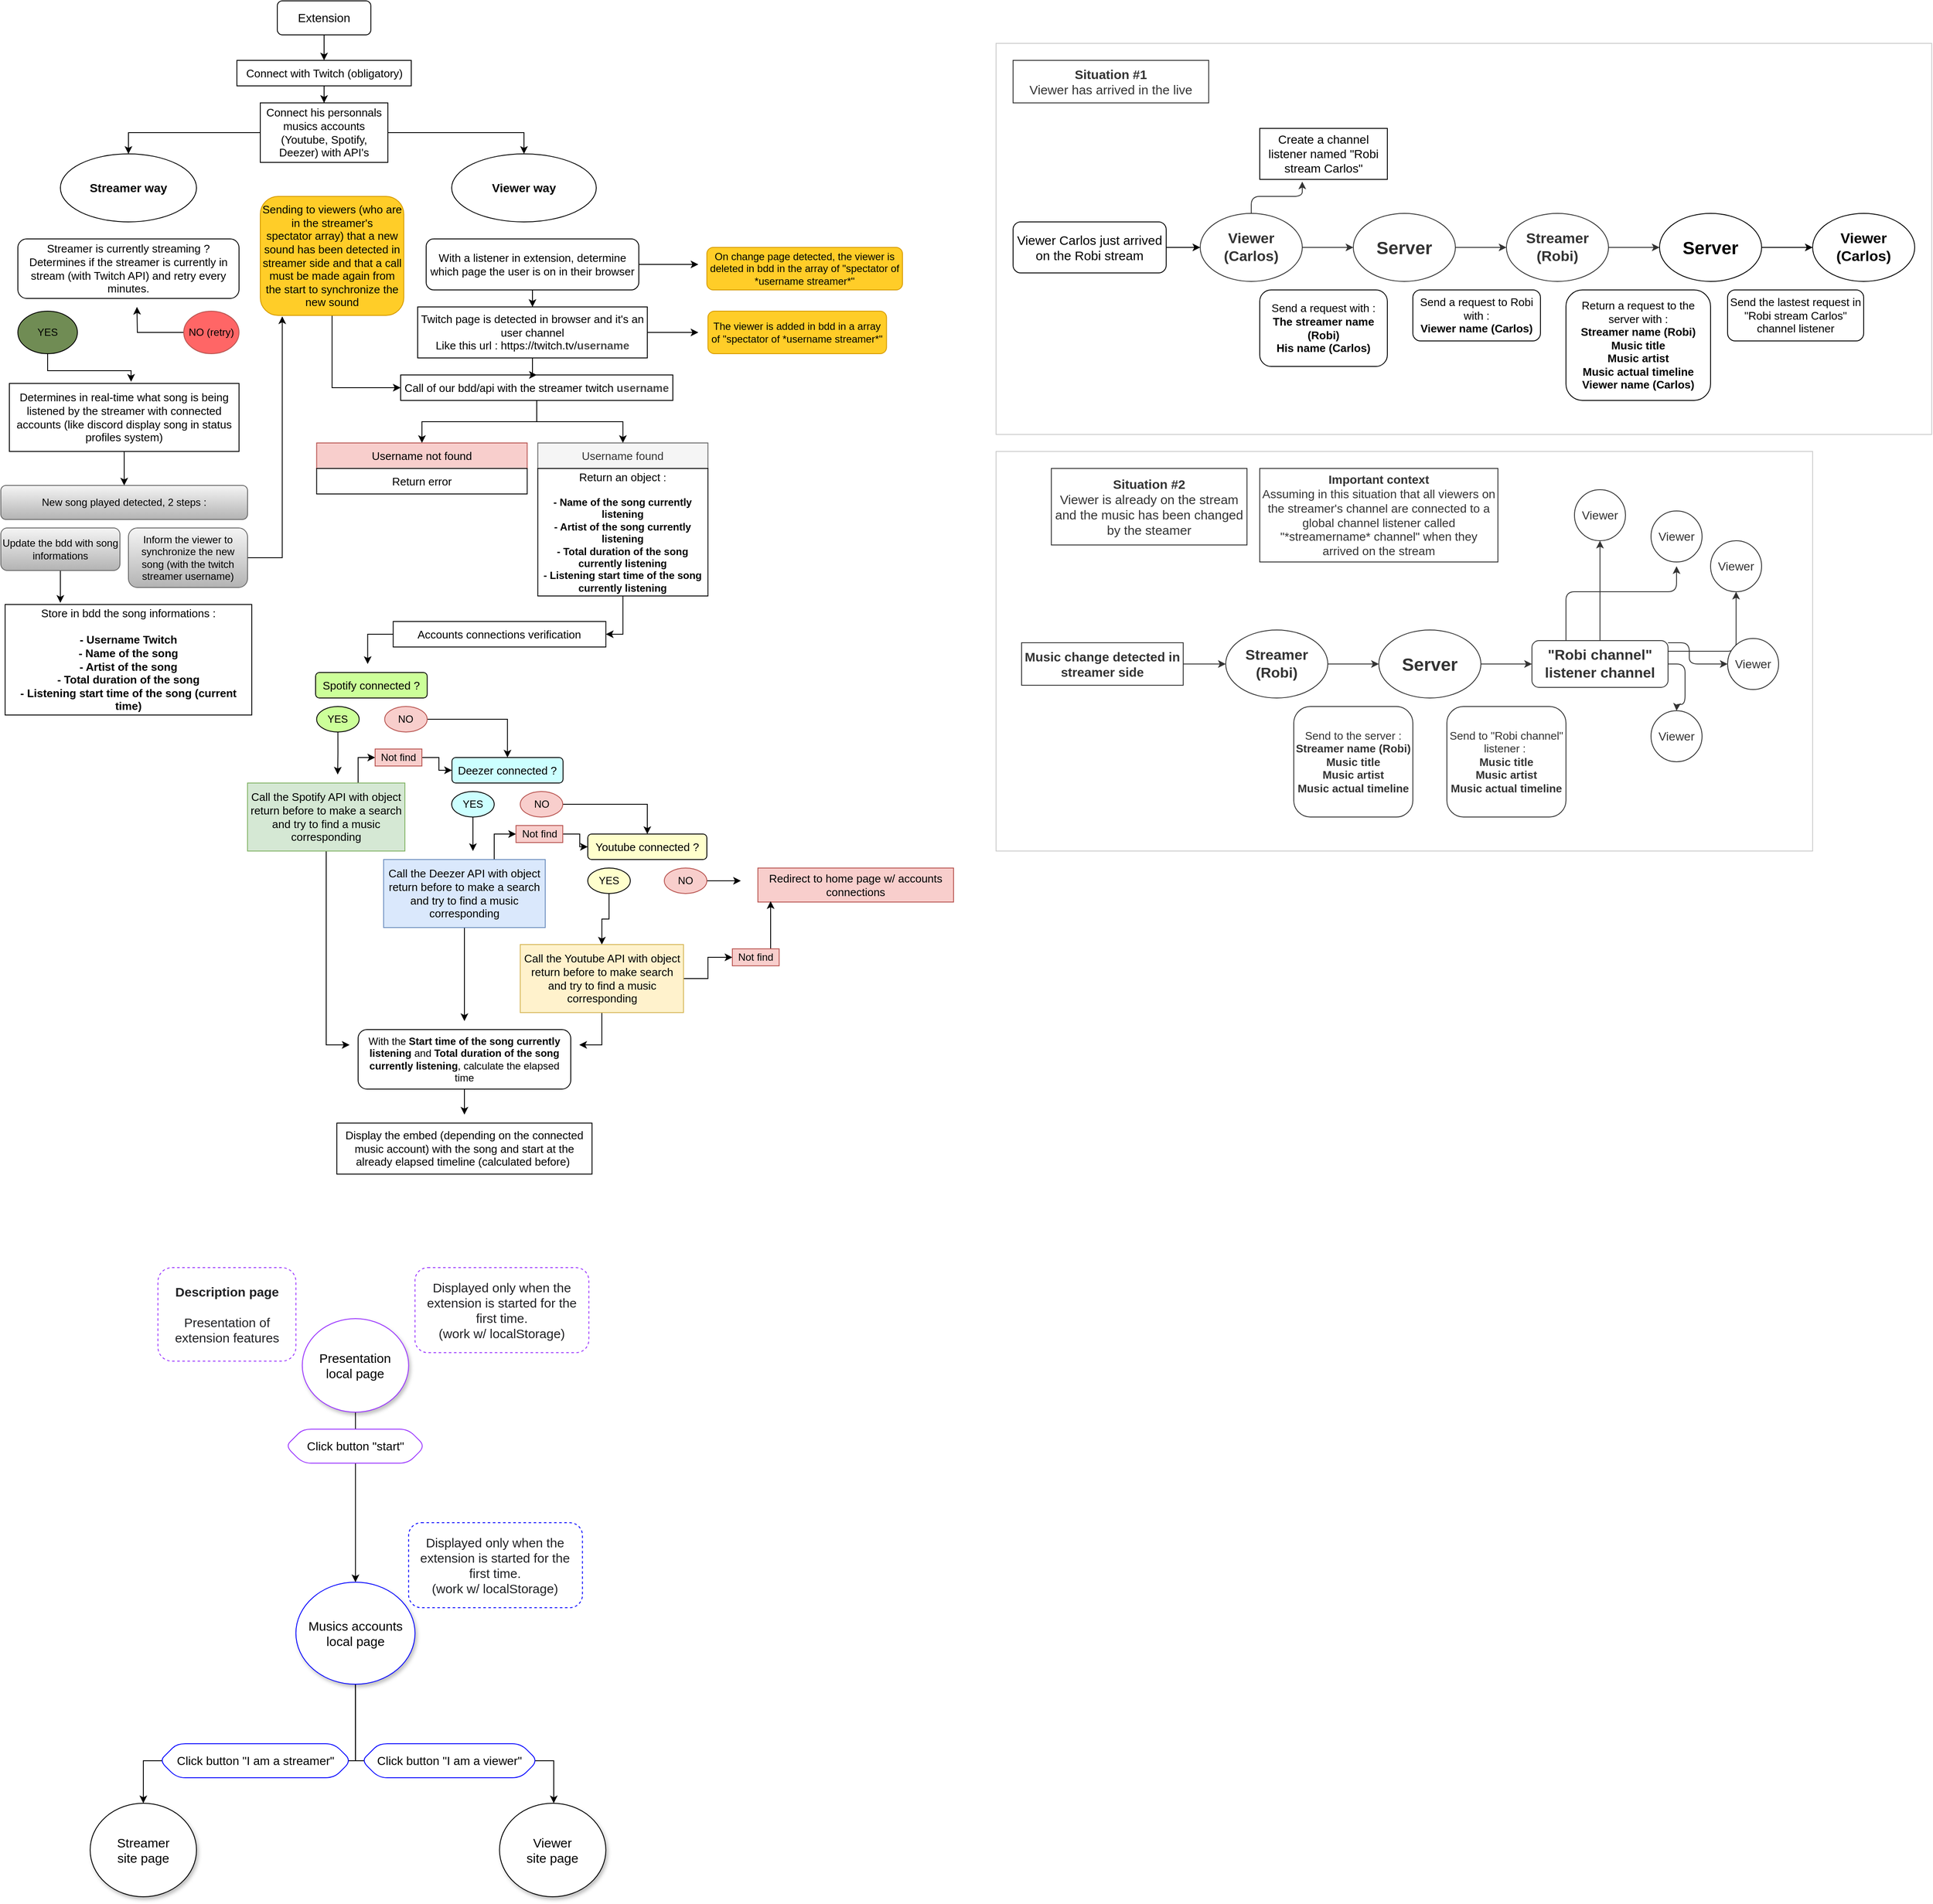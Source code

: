<mxfile version="13.9.8" type="github">
  <diagram id="fHP_XiruUntlgkXvQMdY" name="Page-1">
    <mxGraphModel dx="849" dy="859" grid="1" gridSize="10" guides="1" tooltips="1" connect="1" arrows="1" fold="1" page="1" pageScale="1" pageWidth="850" pageHeight="1100" math="0" shadow="0">
      <root>
        <mxCell id="0" />
        <mxCell id="1" parent="0" />
        <mxCell id="RUPlTRRaIyMCWwIFxWT2-111" style="edgeStyle=orthogonalEdgeStyle;rounded=0;orthogonalLoop=1;jettySize=auto;html=1;entryX=0.5;entryY=0;entryDx=0;entryDy=0;" parent="1" source="fElzgFdy_8NfuNJUxRSz-3" target="RUPlTRRaIyMCWwIFxWT2-96" edge="1">
          <mxGeometry relative="1" as="geometry">
            <mxPoint x="546.25" y="90" as="targetPoint" />
            <Array as="points" />
          </mxGeometry>
        </mxCell>
        <mxCell id="fElzgFdy_8NfuNJUxRSz-3" value="&lt;font style=&quot;font-size: 14px&quot;&gt;Extension&lt;/font&gt;" style="rounded=1;whiteSpace=wrap;html=1;fillColor=#FFFFFF;" parent="1" vertex="1">
          <mxGeometry x="355" y="10" width="110" height="40" as="geometry" />
        </mxCell>
        <mxCell id="fElzgFdy_8NfuNJUxRSz-8" value="&lt;font style=&quot;font-size: 14px&quot;&gt;&lt;b&gt;Streamer way&lt;/b&gt;&lt;/font&gt;" style="ellipse;whiteSpace=wrap;html=1;fillColor=#FFFFFF;" parent="1" vertex="1">
          <mxGeometry x="100" y="190" width="160" height="80" as="geometry" />
        </mxCell>
        <mxCell id="fElzgFdy_8NfuNJUxRSz-9" value="&lt;font style=&quot;font-size: 14px&quot;&gt;&lt;b&gt;Viewer way&lt;/b&gt;&lt;/font&gt;" style="ellipse;whiteSpace=wrap;html=1;fillColor=#FFFFFF;" parent="1" vertex="1">
          <mxGeometry x="560" y="190" width="170" height="80" as="geometry" />
        </mxCell>
        <mxCell id="fElzgFdy_8NfuNJUxRSz-22" style="edgeStyle=orthogonalEdgeStyle;rounded=0;orthogonalLoop=1;jettySize=auto;html=1;entryX=0.5;entryY=0;entryDx=0;entryDy=0;" parent="1" source="fElzgFdy_8NfuNJUxRSz-13" target="fElzgFdy_8NfuNJUxRSz-9" edge="1">
          <mxGeometry relative="1" as="geometry" />
        </mxCell>
        <mxCell id="fElzgFdy_8NfuNJUxRSz-25" style="edgeStyle=orthogonalEdgeStyle;rounded=0;orthogonalLoop=1;jettySize=auto;html=1;entryX=0.5;entryY=0;entryDx=0;entryDy=0;" parent="1" source="fElzgFdy_8NfuNJUxRSz-13" target="fElzgFdy_8NfuNJUxRSz-8" edge="1">
          <mxGeometry relative="1" as="geometry" />
        </mxCell>
        <mxCell id="fElzgFdy_8NfuNJUxRSz-13" value="&lt;font style=&quot;font-size: 13px&quot;&gt;Connect his personnals musics accounts (Youtube, Spotify, Deezer) with API&#39;s&lt;br&gt;&lt;/font&gt;" style="rounded=0;whiteSpace=wrap;html=1;fillColor=#FFFFFF;" parent="1" vertex="1">
          <mxGeometry x="335" y="130" width="150" height="70" as="geometry" />
        </mxCell>
        <mxCell id="RUPlTRRaIyMCWwIFxWT2-18" style="edgeStyle=orthogonalEdgeStyle;rounded=0;orthogonalLoop=1;jettySize=auto;html=1;" parent="1" source="fElzgFdy_8NfuNJUxRSz-27" target="RUPlTRRaIyMCWwIFxWT2-11" edge="1">
          <mxGeometry relative="1" as="geometry" />
        </mxCell>
        <mxCell id="RUPlTRRaIyMCWwIFxWT2-137" style="edgeStyle=orthogonalEdgeStyle;rounded=0;orthogonalLoop=1;jettySize=auto;html=1;" parent="1" source="fElzgFdy_8NfuNJUxRSz-27" edge="1">
          <mxGeometry relative="1" as="geometry">
            <mxPoint x="850" y="320" as="targetPoint" />
          </mxGeometry>
        </mxCell>
        <mxCell id="fElzgFdy_8NfuNJUxRSz-27" value="&lt;font style=&quot;font-size: 13px&quot;&gt;With a listener in extension, determine which page the user is on in their browser&lt;/font&gt;" style="rounded=1;whiteSpace=wrap;html=1;fillColor=#FFFFFF;" parent="1" vertex="1">
          <mxGeometry x="530" y="290" width="250" height="60" as="geometry" />
        </mxCell>
        <mxCell id="RUPlTRRaIyMCWwIFxWT2-15" style="edgeStyle=orthogonalEdgeStyle;rounded=0;orthogonalLoop=1;jettySize=auto;html=1;" parent="1" source="fElzgFdy_8NfuNJUxRSz-30" target="fElzgFdy_8NfuNJUxRSz-34" edge="1">
          <mxGeometry relative="1" as="geometry" />
        </mxCell>
        <mxCell id="RUPlTRRaIyMCWwIFxWT2-16" style="edgeStyle=orthogonalEdgeStyle;rounded=0;orthogonalLoop=1;jettySize=auto;html=1;" parent="1" source="fElzgFdy_8NfuNJUxRSz-30" target="fElzgFdy_8NfuNJUxRSz-35" edge="1">
          <mxGeometry relative="1" as="geometry" />
        </mxCell>
        <mxCell id="fElzgFdy_8NfuNJUxRSz-30" value="&lt;font style=&quot;font-size: 13px&quot;&gt;Call of our bdd/api with the streamer twitch&amp;nbsp;&lt;b&gt;&lt;font color=&quot;#4a4a4a&quot;&gt;username&lt;/font&gt;&lt;/b&gt;&lt;/font&gt;" style="rounded=0;whiteSpace=wrap;html=1;" parent="1" vertex="1">
          <mxGeometry x="500" y="450" width="320" height="30" as="geometry" />
        </mxCell>
        <mxCell id="fElzgFdy_8NfuNJUxRSz-34" value="&lt;font style=&quot;font-size: 13px&quot;&gt;Username not found&lt;/font&gt;" style="rounded=0;whiteSpace=wrap;html=1;fillColor=#f8cecc;strokeColor=#b85450;" parent="1" vertex="1">
          <mxGeometry x="401.25" y="530" width="247.5" height="30" as="geometry" />
        </mxCell>
        <mxCell id="fElzgFdy_8NfuNJUxRSz-35" value="&lt;font style=&quot;font-size: 13px&quot;&gt;Username found&lt;/font&gt;" style="rounded=0;whiteSpace=wrap;html=1;fillColor=#f5f5f5;strokeColor=#666666;fontColor=#333333;" parent="1" vertex="1">
          <mxGeometry x="661.25" y="530" width="200" height="30" as="geometry" />
        </mxCell>
        <mxCell id="RUPlTRRaIyMCWwIFxWT2-94" style="edgeStyle=orthogonalEdgeStyle;rounded=0;orthogonalLoop=1;jettySize=auto;html=1;entryX=1;entryY=0.5;entryDx=0;entryDy=0;" parent="1" source="fElzgFdy_8NfuNJUxRSz-37" target="fElzgFdy_8NfuNJUxRSz-39" edge="1">
          <mxGeometry relative="1" as="geometry" />
        </mxCell>
        <mxCell id="fElzgFdy_8NfuNJUxRSz-37" value="&lt;font style=&quot;font-size: 13px&quot;&gt;Return an object &lt;/font&gt;&lt;font style=&quot;font-size: 12px&quot;&gt;:&lt;br&gt;&lt;br&gt;&lt;b&gt;- Name of the song currently listening&lt;br&gt;- Artist of the song currently listening&lt;br&gt;- Total duration of the song currently listening&lt;br&gt;- Listening start time of the song currently listening&lt;/b&gt;&lt;/font&gt;" style="rounded=0;whiteSpace=wrap;html=1;" parent="1" vertex="1">
          <mxGeometry x="661.25" y="560" width="200" height="150" as="geometry" />
        </mxCell>
        <mxCell id="fElzgFdy_8NfuNJUxRSz-52" style="edgeStyle=orthogonalEdgeStyle;rounded=0;orthogonalLoop=1;jettySize=auto;html=1;" parent="1" source="fElzgFdy_8NfuNJUxRSz-39" edge="1">
          <mxGeometry relative="1" as="geometry">
            <mxPoint x="461.25" y="790" as="targetPoint" />
            <Array as="points">
              <mxPoint x="461.25" y="755" />
              <mxPoint x="461.25" y="790" />
            </Array>
          </mxGeometry>
        </mxCell>
        <mxCell id="fElzgFdy_8NfuNJUxRSz-39" value="&lt;font style=&quot;font-size: 13px&quot;&gt;Accounts connections verification&lt;/font&gt;" style="rounded=0;whiteSpace=wrap;html=1;fillColor=#FFFFFF;" parent="1" vertex="1">
          <mxGeometry x="491.25" y="740" width="250" height="30" as="geometry" />
        </mxCell>
        <mxCell id="fElzgFdy_8NfuNJUxRSz-43" value="&lt;font style=&quot;font-size: 13px&quot;&gt;Spotify connected ?&lt;br&gt;&lt;/font&gt;" style="rounded=1;whiteSpace=wrap;html=1;fillColor=#CCFF99;" parent="1" vertex="1">
          <mxGeometry x="400" y="800" width="131.25" height="30" as="geometry" />
        </mxCell>
        <mxCell id="fElzgFdy_8NfuNJUxRSz-44" value="&lt;font style=&quot;font-size: 13px&quot;&gt;Youtube connected ?&lt;/font&gt;" style="rounded=1;whiteSpace=wrap;html=1;fillColor=#FFFFCC;" parent="1" vertex="1">
          <mxGeometry x="720" y="990" width="140" height="30" as="geometry" />
        </mxCell>
        <mxCell id="fElzgFdy_8NfuNJUxRSz-46" value="&lt;font style=&quot;font-size: 13px&quot;&gt;Deezer connected ?&lt;/font&gt;" style="rounded=1;whiteSpace=wrap;html=1;fillColor=#CCFFFF;" parent="1" vertex="1">
          <mxGeometry x="560.31" y="900" width="130.62" height="30" as="geometry" />
        </mxCell>
        <mxCell id="fElzgFdy_8NfuNJUxRSz-97" style="edgeStyle=orthogonalEdgeStyle;rounded=0;orthogonalLoop=1;jettySize=auto;html=1;" parent="1" source="fElzgFdy_8NfuNJUxRSz-70" edge="1">
          <mxGeometry relative="1" as="geometry">
            <mxPoint x="426" y="920" as="targetPoint" />
          </mxGeometry>
        </mxCell>
        <mxCell id="fElzgFdy_8NfuNJUxRSz-70" value="YES" style="ellipse;whiteSpace=wrap;html=1;fillColor=#CCFF99;" parent="1" vertex="1">
          <mxGeometry x="401.25" y="840" width="50" height="30" as="geometry" />
        </mxCell>
        <mxCell id="RUPlTRRaIyMCWwIFxWT2-45" style="edgeStyle=orthogonalEdgeStyle;rounded=0;orthogonalLoop=1;jettySize=auto;html=1;entryX=0.5;entryY=0;entryDx=0;entryDy=0;" parent="1" source="fElzgFdy_8NfuNJUxRSz-72" target="RUPlTRRaIyMCWwIFxWT2-23" edge="1">
          <mxGeometry relative="1" as="geometry">
            <mxPoint x="745" y="1090" as="targetPoint" />
          </mxGeometry>
        </mxCell>
        <mxCell id="fElzgFdy_8NfuNJUxRSz-72" value="YES" style="ellipse;whiteSpace=wrap;html=1;fillColor=#FFFFCC;" parent="1" vertex="1">
          <mxGeometry x="720" y="1030" width="50" height="30" as="geometry" />
        </mxCell>
        <mxCell id="RUPlTRRaIyMCWwIFxWT2-40" style="edgeStyle=orthogonalEdgeStyle;rounded=0;orthogonalLoop=1;jettySize=auto;html=1;" parent="1" source="fElzgFdy_8NfuNJUxRSz-73" target="fElzgFdy_8NfuNJUxRSz-46" edge="1">
          <mxGeometry relative="1" as="geometry" />
        </mxCell>
        <mxCell id="fElzgFdy_8NfuNJUxRSz-73" value="NO" style="ellipse;whiteSpace=wrap;html=1;fillColor=#f8cecc;strokeColor=#b85450;" parent="1" vertex="1">
          <mxGeometry x="481.25" y="840" width="50" height="30" as="geometry" />
        </mxCell>
        <mxCell id="RUPlTRRaIyMCWwIFxWT2-46" style="edgeStyle=orthogonalEdgeStyle;rounded=0;orthogonalLoop=1;jettySize=auto;html=1;" parent="1" source="fElzgFdy_8NfuNJUxRSz-75" edge="1">
          <mxGeometry relative="1" as="geometry">
            <mxPoint x="900" y="1045" as="targetPoint" />
          </mxGeometry>
        </mxCell>
        <mxCell id="fElzgFdy_8NfuNJUxRSz-75" value="NO" style="ellipse;whiteSpace=wrap;html=1;fillColor=#f8cecc;strokeColor=#b85450;" parent="1" vertex="1">
          <mxGeometry x="810" y="1030" width="50" height="30" as="geometry" />
        </mxCell>
        <mxCell id="RUPlTRRaIyMCWwIFxWT2-3" value="&lt;font style=&quot;font-size: 13px&quot;&gt;Return error&lt;/font&gt;" style="rounded=0;whiteSpace=wrap;html=1;" parent="1" vertex="1">
          <mxGeometry x="401.25" y="560" width="247.5" height="30" as="geometry" />
        </mxCell>
        <mxCell id="RUPlTRRaIyMCWwIFxWT2-17" style="edgeStyle=orthogonalEdgeStyle;rounded=0;orthogonalLoop=1;jettySize=auto;html=1;entryX=0.5;entryY=0;entryDx=0;entryDy=0;" parent="1" source="RUPlTRRaIyMCWwIFxWT2-11" target="fElzgFdy_8NfuNJUxRSz-30" edge="1">
          <mxGeometry relative="1" as="geometry" />
        </mxCell>
        <mxCell id="RUPlTRRaIyMCWwIFxWT2-135" style="edgeStyle=orthogonalEdgeStyle;rounded=0;orthogonalLoop=1;jettySize=auto;html=1;" parent="1" source="RUPlTRRaIyMCWwIFxWT2-11" edge="1">
          <mxGeometry relative="1" as="geometry">
            <mxPoint x="850" y="400" as="targetPoint" />
          </mxGeometry>
        </mxCell>
        <mxCell id="RUPlTRRaIyMCWwIFxWT2-11" value="&lt;font style=&quot;font-size: 13px&quot;&gt;Twitch page is detected in browser and it&#39;s an user channel&lt;br&gt;Like this url : https://twitch.tv/&lt;b&gt;&lt;font color=&quot;#4a4a4a&quot;&gt;username&lt;/font&gt;&lt;/b&gt;&lt;br&gt;&lt;/font&gt;" style="rounded=0;whiteSpace=wrap;html=1;" parent="1" vertex="1">
          <mxGeometry x="520" y="370" width="270" height="60" as="geometry" />
        </mxCell>
        <mxCell id="RUPlTRRaIyMCWwIFxWT2-64" style="edgeStyle=orthogonalEdgeStyle;rounded=0;orthogonalLoop=1;jettySize=auto;html=1;entryX=0;entryY=0.5;entryDx=0;entryDy=0;" parent="1" source="RUPlTRRaIyMCWwIFxWT2-19" target="RUPlTRRaIyMCWwIFxWT2-57" edge="1">
          <mxGeometry relative="1" as="geometry">
            <Array as="points">
              <mxPoint x="450" y="900" />
            </Array>
          </mxGeometry>
        </mxCell>
        <mxCell id="RUPlTRRaIyMCWwIFxWT2-103" style="edgeStyle=orthogonalEdgeStyle;rounded=0;orthogonalLoop=1;jettySize=auto;html=1;" parent="1" source="RUPlTRRaIyMCWwIFxWT2-19" edge="1">
          <mxGeometry relative="1" as="geometry">
            <mxPoint x="440" y="1238" as="targetPoint" />
            <Array as="points">
              <mxPoint x="413" y="1238" />
            </Array>
          </mxGeometry>
        </mxCell>
        <mxCell id="RUPlTRRaIyMCWwIFxWT2-19" value="&lt;font style=&quot;font-size: 13px&quot;&gt;Call the Spotify API with object return before to make a search and try to find a music corresponding&lt;/font&gt;" style="rounded=0;whiteSpace=wrap;html=1;strokeColor=#82b366;fillColor=#d5e8d4;" parent="1" vertex="1">
          <mxGeometry x="320" y="930" width="185" height="80" as="geometry" />
        </mxCell>
        <mxCell id="RUPlTRRaIyMCWwIFxWT2-68" style="edgeStyle=orthogonalEdgeStyle;rounded=0;orthogonalLoop=1;jettySize=auto;html=1;entryX=0;entryY=0.5;entryDx=0;entryDy=0;" parent="1" source="RUPlTRRaIyMCWwIFxWT2-22" target="RUPlTRRaIyMCWwIFxWT2-65" edge="1">
          <mxGeometry relative="1" as="geometry">
            <Array as="points">
              <mxPoint x="610" y="990" />
            </Array>
          </mxGeometry>
        </mxCell>
        <mxCell id="RUPlTRRaIyMCWwIFxWT2-104" style="edgeStyle=orthogonalEdgeStyle;rounded=0;orthogonalLoop=1;jettySize=auto;html=1;" parent="1" source="RUPlTRRaIyMCWwIFxWT2-22" edge="1">
          <mxGeometry relative="1" as="geometry">
            <mxPoint x="575" y="1210" as="targetPoint" />
          </mxGeometry>
        </mxCell>
        <mxCell id="RUPlTRRaIyMCWwIFxWT2-22" value="&lt;font style=&quot;font-size: 13px&quot;&gt;Call the Deezer API with object return before&amp;nbsp;to make a search and try to find a music corresponding&lt;/font&gt;" style="rounded=0;whiteSpace=wrap;html=1;strokeColor=#6c8ebf;fillColor=#dae8fc;" parent="1" vertex="1">
          <mxGeometry x="480" y="1020" width="190" height="80" as="geometry" />
        </mxCell>
        <mxCell id="RUPlTRRaIyMCWwIFxWT2-71" style="edgeStyle=orthogonalEdgeStyle;rounded=0;orthogonalLoop=1;jettySize=auto;html=1;entryX=0;entryY=0.5;entryDx=0;entryDy=0;" parent="1" source="RUPlTRRaIyMCWwIFxWT2-23" target="RUPlTRRaIyMCWwIFxWT2-70" edge="1">
          <mxGeometry relative="1" as="geometry" />
        </mxCell>
        <mxCell id="RUPlTRRaIyMCWwIFxWT2-102" style="edgeStyle=orthogonalEdgeStyle;rounded=0;orthogonalLoop=1;jettySize=auto;html=1;" parent="1" source="RUPlTRRaIyMCWwIFxWT2-23" edge="1">
          <mxGeometry relative="1" as="geometry">
            <mxPoint x="710" y="1238" as="targetPoint" />
            <Array as="points">
              <mxPoint x="737" y="1238" />
            </Array>
          </mxGeometry>
        </mxCell>
        <mxCell id="RUPlTRRaIyMCWwIFxWT2-23" value="&lt;font style=&quot;font-size: 13px&quot;&gt;Call the Youtube API with object return before&amp;nbsp;to make search and try to find a music corresponding&lt;/font&gt;" style="rounded=0;whiteSpace=wrap;html=1;strokeColor=#d6b656;fillColor=#fff2cc;" parent="1" vertex="1">
          <mxGeometry x="640.62" y="1120" width="191.88" height="80" as="geometry" />
        </mxCell>
        <mxCell id="RUPlTRRaIyMCWwIFxWT2-42" style="edgeStyle=orthogonalEdgeStyle;rounded=0;orthogonalLoop=1;jettySize=auto;html=1;" parent="1" source="RUPlTRRaIyMCWwIFxWT2-34" target="fElzgFdy_8NfuNJUxRSz-44" edge="1">
          <mxGeometry relative="1" as="geometry" />
        </mxCell>
        <mxCell id="RUPlTRRaIyMCWwIFxWT2-34" value="NO" style="ellipse;whiteSpace=wrap;html=1;fillColor=#f8cecc;strokeColor=#b85450;" parent="1" vertex="1">
          <mxGeometry x="640.62" y="940" width="50" height="30" as="geometry" />
        </mxCell>
        <mxCell id="RUPlTRRaIyMCWwIFxWT2-44" style="edgeStyle=orthogonalEdgeStyle;rounded=0;orthogonalLoop=1;jettySize=auto;html=1;" parent="1" source="RUPlTRRaIyMCWwIFxWT2-35" edge="1">
          <mxGeometry relative="1" as="geometry">
            <mxPoint x="585" y="1010" as="targetPoint" />
          </mxGeometry>
        </mxCell>
        <mxCell id="RUPlTRRaIyMCWwIFxWT2-35" value="YES" style="ellipse;whiteSpace=wrap;html=1;fillColor=#CCFFFF;" parent="1" vertex="1">
          <mxGeometry x="560" y="940" width="50" height="30" as="geometry" />
        </mxCell>
        <mxCell id="RUPlTRRaIyMCWwIFxWT2-47" value="&lt;span style=&quot;text-align: left&quot;&gt;&lt;font style=&quot;font-size: 13px&quot;&gt;Redirect to home page w/ accounts connections&lt;/font&gt;&lt;/span&gt;" style="rounded=0;whiteSpace=wrap;html=1;strokeColor=#b85450;fillColor=#f8cecc;" parent="1" vertex="1">
          <mxGeometry x="920" y="1030" width="230" height="40" as="geometry" />
        </mxCell>
        <mxCell id="RUPlTRRaIyMCWwIFxWT2-108" style="edgeStyle=orthogonalEdgeStyle;rounded=0;orthogonalLoop=1;jettySize=auto;html=1;" parent="1" source="RUPlTRRaIyMCWwIFxWT2-53" edge="1">
          <mxGeometry relative="1" as="geometry">
            <mxPoint x="575" y="1320" as="targetPoint" />
          </mxGeometry>
        </mxCell>
        <mxCell id="RUPlTRRaIyMCWwIFxWT2-53" value="With the &lt;b&gt;Start time of the song currently listening&lt;/b&gt; and&amp;nbsp;&lt;b&gt;Total duration of the song currently listening&lt;/b&gt;, calculate the elapsed time" style="rounded=1;whiteSpace=wrap;html=1;strokeColor=#000000;fillColor=none;gradientColor=#ffffff;" parent="1" vertex="1">
          <mxGeometry x="450" y="1220" width="250" height="70" as="geometry" />
        </mxCell>
        <mxCell id="RUPlTRRaIyMCWwIFxWT2-63" style="edgeStyle=orthogonalEdgeStyle;rounded=0;orthogonalLoop=1;jettySize=auto;html=1;" parent="1" source="RUPlTRRaIyMCWwIFxWT2-57" target="fElzgFdy_8NfuNJUxRSz-46" edge="1">
          <mxGeometry relative="1" as="geometry" />
        </mxCell>
        <mxCell id="RUPlTRRaIyMCWwIFxWT2-57" value="&lt;font style=&quot;font-size: 12px&quot;&gt;Not find&lt;/font&gt;" style="rounded=0;whiteSpace=wrap;html=1;fillColor=#f8cecc;strokeColor=#b85450;" parent="1" vertex="1">
          <mxGeometry x="470" y="890" width="55" height="20" as="geometry" />
        </mxCell>
        <mxCell id="RUPlTRRaIyMCWwIFxWT2-59" style="edgeStyle=orthogonalEdgeStyle;rounded=0;orthogonalLoop=1;jettySize=auto;html=1;exitX=0.5;exitY=1;exitDx=0;exitDy=0;" parent="1" source="RUPlTRRaIyMCWwIFxWT2-57" target="RUPlTRRaIyMCWwIFxWT2-57" edge="1">
          <mxGeometry relative="1" as="geometry" />
        </mxCell>
        <mxCell id="RUPlTRRaIyMCWwIFxWT2-69" style="edgeStyle=orthogonalEdgeStyle;rounded=0;orthogonalLoop=1;jettySize=auto;html=1;" parent="1" source="RUPlTRRaIyMCWwIFxWT2-65" target="fElzgFdy_8NfuNJUxRSz-44" edge="1">
          <mxGeometry relative="1" as="geometry" />
        </mxCell>
        <mxCell id="RUPlTRRaIyMCWwIFxWT2-65" value="Not find" style="rounded=0;whiteSpace=wrap;html=1;fillColor=#f8cecc;strokeColor=#b85450;" parent="1" vertex="1">
          <mxGeometry x="635.62" y="980" width="55" height="20" as="geometry" />
        </mxCell>
        <mxCell id="RUPlTRRaIyMCWwIFxWT2-72" style="edgeStyle=orthogonalEdgeStyle;rounded=0;orthogonalLoop=1;jettySize=auto;html=1;entryX=0.065;entryY=0.975;entryDx=0;entryDy=0;entryPerimeter=0;" parent="1" source="RUPlTRRaIyMCWwIFxWT2-70" target="RUPlTRRaIyMCWwIFxWT2-47" edge="1">
          <mxGeometry relative="1" as="geometry">
            <Array as="points">
              <mxPoint x="935" y="1090" />
              <mxPoint x="935" y="1090" />
            </Array>
          </mxGeometry>
        </mxCell>
        <mxCell id="RUPlTRRaIyMCWwIFxWT2-70" value="Not find" style="rounded=0;whiteSpace=wrap;html=1;fillColor=#f8cecc;strokeColor=#b85450;" parent="1" vertex="1">
          <mxGeometry x="890" y="1125" width="55" height="20" as="geometry" />
        </mxCell>
        <mxCell id="RUPlTRRaIyMCWwIFxWT2-83" value="&lt;font style=&quot;font-size: 13px&quot;&gt;Display the embed (depending on the connected music account) with the song and start at the already elapsed timeline (calculated before)&amp;nbsp;&lt;/font&gt;" style="rounded=0;whiteSpace=wrap;html=1;strokeColor=#000000;fillColor=none;gradientColor=#ffffff;" parent="1" vertex="1">
          <mxGeometry x="425" y="1330" width="300" height="60" as="geometry" />
        </mxCell>
        <mxCell id="RUPlTRRaIyMCWwIFxWT2-99" style="edgeStyle=orthogonalEdgeStyle;rounded=0;orthogonalLoop=1;jettySize=auto;html=1;entryX=0.5;entryY=0;entryDx=0;entryDy=0;" parent="1" source="RUPlTRRaIyMCWwIFxWT2-96" target="fElzgFdy_8NfuNJUxRSz-13" edge="1">
          <mxGeometry relative="1" as="geometry">
            <mxPoint x="663" y="120" as="targetPoint" />
          </mxGeometry>
        </mxCell>
        <mxCell id="RUPlTRRaIyMCWwIFxWT2-96" value="&lt;font style=&quot;font-size: 13px&quot;&gt;Connect with Twitch (obligatory)&lt;/font&gt;" style="rounded=0;whiteSpace=wrap;html=1;fillColor=#FFFFFF;" parent="1" vertex="1">
          <mxGeometry x="307.5" y="80" width="205" height="30" as="geometry" />
        </mxCell>
        <mxCell id="RUPlTRRaIyMCWwIFxWT2-114" value="&lt;span style=&quot;font-size: 13px&quot;&gt;Streamer is currently streaming ?&lt;br&gt;&lt;/span&gt;&lt;span style=&quot;font-family: &amp;#34;helvetica&amp;#34; ; font-size: 13px&quot;&gt;Determines if the streamer is currently in stream (with Twitch API) and retry every minutes.&lt;/span&gt;&lt;span style=&quot;font-size: 13px&quot;&gt;&lt;br&gt;&lt;/span&gt;" style="rounded=1;whiteSpace=wrap;html=1;strokeColor=#000000;fillColor=none;gradientColor=#ffffff;" parent="1" vertex="1">
          <mxGeometry x="50" y="290" width="260" height="70" as="geometry" />
        </mxCell>
        <mxCell id="RUPlTRRaIyMCWwIFxWT2-129" style="edgeStyle=orthogonalEdgeStyle;rounded=0;orthogonalLoop=1;jettySize=auto;html=1;entryX=0.5;entryY=0;entryDx=0;entryDy=0;" parent="1" source="RUPlTRRaIyMCWwIFxWT2-116" target="RUPlTRRaIyMCWwIFxWT2-142" edge="1">
          <mxGeometry relative="1" as="geometry">
            <mxPoint x="177.5" y="580" as="targetPoint" />
          </mxGeometry>
        </mxCell>
        <mxCell id="RUPlTRRaIyMCWwIFxWT2-116" value="&lt;span style=&quot;font-size: 13px&quot;&gt;Determines in real-time what song is being listened by the streamer with connected accounts (like discord display song in status profiles system)&lt;/span&gt;" style="rounded=0;whiteSpace=wrap;html=1;strokeColor=#000000;fillColor=none;gradientColor=#ffffff;" parent="1" vertex="1">
          <mxGeometry x="40" y="460" width="270" height="80" as="geometry" />
        </mxCell>
        <mxCell id="RUPlTRRaIyMCWwIFxWT2-128" style="edgeStyle=orthogonalEdgeStyle;rounded=0;orthogonalLoop=1;jettySize=auto;html=1;entryX=0.53;entryY=-0.025;entryDx=0;entryDy=0;entryPerimeter=0;" parent="1" source="RUPlTRRaIyMCWwIFxWT2-119" target="RUPlTRRaIyMCWwIFxWT2-116" edge="1">
          <mxGeometry relative="1" as="geometry">
            <Array as="points">
              <mxPoint x="85" y="445" />
              <mxPoint x="183" y="445" />
            </Array>
          </mxGeometry>
        </mxCell>
        <mxCell id="RUPlTRRaIyMCWwIFxWT2-119" value="YES" style="ellipse;whiteSpace=wrap;html=1;fillColor=#708C54;" parent="1" vertex="1">
          <mxGeometry x="50" y="375" width="70" height="50" as="geometry" />
        </mxCell>
        <mxCell id="RUPlTRRaIyMCWwIFxWT2-126" style="edgeStyle=orthogonalEdgeStyle;rounded=0;orthogonalLoop=1;jettySize=auto;html=1;" parent="1" source="RUPlTRRaIyMCWwIFxWT2-120" edge="1">
          <mxGeometry relative="1" as="geometry">
            <mxPoint x="190" y="370" as="targetPoint" />
          </mxGeometry>
        </mxCell>
        <mxCell id="RUPlTRRaIyMCWwIFxWT2-120" value="NO (retry)" style="ellipse;whiteSpace=wrap;html=1;strokeColor=#b85450;fillColor=#FF6666;" parent="1" vertex="1">
          <mxGeometry x="245" y="375" width="65" height="50" as="geometry" />
        </mxCell>
        <mxCell id="RUPlTRRaIyMCWwIFxWT2-130" value="&lt;font style=&quot;font-size: 13px&quot;&gt;Store in bdd the song informations :&lt;br&gt;&lt;br&gt;&lt;b&gt;- Username Twitch&lt;/b&gt;&lt;br&gt;&lt;b&gt;- Name of the song&lt;br&gt;- Artist of the song&lt;br&gt;- Total duration of the song&lt;br&gt;- Listening start time of the song (current time)&lt;/b&gt;&lt;/font&gt;" style="rounded=0;whiteSpace=wrap;html=1;strokeColor=#000000;gradientColor=#ffffff;fillColor=none;" parent="1" vertex="1">
          <mxGeometry x="35" y="720" width="290" height="130" as="geometry" />
        </mxCell>
        <mxCell id="RUPlTRRaIyMCWwIFxWT2-136" value="The viewer is added in bdd in a array of &quot;spectator of *username streamer*&quot;" style="rounded=1;whiteSpace=wrap;html=1;fillColor=#ffcd28;gradientDirection=north;strokeColor=#d79b00;" parent="1" vertex="1">
          <mxGeometry x="861.25" y="375" width="210" height="50" as="geometry" />
        </mxCell>
        <mxCell id="RUPlTRRaIyMCWwIFxWT2-138" value="On change page detected, the viewer is deleted in bdd in the array of &quot;spectator of *username streamer*&quot;" style="rounded=1;whiteSpace=wrap;html=1;fillColor=#ffcd28;strokeColor=#d79b00;" parent="1" vertex="1">
          <mxGeometry x="860" y="300" width="230" height="50" as="geometry" />
        </mxCell>
        <mxCell id="RUPlTRRaIyMCWwIFxWT2-141" style="edgeStyle=orthogonalEdgeStyle;rounded=0;orthogonalLoop=1;jettySize=auto;html=1;entryX=0;entryY=0.5;entryDx=0;entryDy=0;" parent="1" source="RUPlTRRaIyMCWwIFxWT2-140" target="fElzgFdy_8NfuNJUxRSz-30" edge="1">
          <mxGeometry relative="1" as="geometry" />
        </mxCell>
        <mxCell id="RUPlTRRaIyMCWwIFxWT2-140" value="&lt;div style=&quot;font-size: 13px&quot;&gt;&lt;font style=&quot;font-size: 13px&quot;&gt;Sending to viewers (who are in the streamer&#39;s spectator&lt;/font&gt;&lt;span&gt;&amp;nbsp;array) that a new sound has been detected in streamer side and that a call must be made again from the start to synchronize the new sound&lt;/span&gt;&lt;/div&gt;" style="rounded=1;whiteSpace=wrap;html=1;fillColor=#ffcd28;strokeColor=#d79b00;" parent="1" vertex="1">
          <mxGeometry x="335" y="240" width="168.75" height="140" as="geometry" />
        </mxCell>
        <mxCell id="RUPlTRRaIyMCWwIFxWT2-142" value="&lt;span&gt;New song played detected, 2 steps :&lt;/span&gt;" style="rounded=1;whiteSpace=wrap;html=1;strokeColor=#666666;gradientColor=#b3b3b3;fillColor=#f5f5f5;" parent="1" vertex="1">
          <mxGeometry x="30" y="580" width="290" height="40" as="geometry" />
        </mxCell>
        <mxCell id="RUPlTRRaIyMCWwIFxWT2-151" style="edgeStyle=orthogonalEdgeStyle;rounded=0;orthogonalLoop=1;jettySize=auto;html=1;entryX=0.224;entryY=-0.015;entryDx=0;entryDy=0;entryPerimeter=0;" parent="1" source="RUPlTRRaIyMCWwIFxWT2-148" target="RUPlTRRaIyMCWwIFxWT2-130" edge="1">
          <mxGeometry relative="1" as="geometry" />
        </mxCell>
        <mxCell id="RUPlTRRaIyMCWwIFxWT2-148" value="&lt;span&gt;Update the bdd with song informations&lt;/span&gt;" style="rounded=1;whiteSpace=wrap;html=1;strokeColor=#666666;gradientColor=#b3b3b3;fillColor=#f5f5f5;" parent="1" vertex="1">
          <mxGeometry x="30" y="630" width="140" height="50" as="geometry" />
        </mxCell>
        <mxCell id="RUPlTRRaIyMCWwIFxWT2-152" style="edgeStyle=orthogonalEdgeStyle;rounded=0;orthogonalLoop=1;jettySize=auto;html=1;entryX=0.153;entryY=1.008;entryDx=0;entryDy=0;entryPerimeter=0;" parent="1" source="RUPlTRRaIyMCWwIFxWT2-149" target="RUPlTRRaIyMCWwIFxWT2-140" edge="1">
          <mxGeometry relative="1" as="geometry" />
        </mxCell>
        <mxCell id="RUPlTRRaIyMCWwIFxWT2-149" value="&lt;span&gt;Inform the viewer to synchronize the new song (with the twitch streamer username)&lt;br&gt;&lt;/span&gt;" style="rounded=1;whiteSpace=wrap;html=1;strokeColor=#666666;gradientColor=#b3b3b3;fillColor=#f5f5f5;" parent="1" vertex="1">
          <mxGeometry x="180" y="630" width="140" height="70" as="geometry" />
        </mxCell>
        <mxCell id="AywuZBrRRZ5mESvMRJsN-16" style="edgeStyle=orthogonalEdgeStyle;rounded=1;orthogonalLoop=1;jettySize=auto;html=1;entryX=0;entryY=0.5;entryDx=0;entryDy=0;" parent="1" source="AywuZBrRRZ5mESvMRJsN-1" target="AywuZBrRRZ5mESvMRJsN-15" edge="1">
          <mxGeometry relative="1" as="geometry" />
        </mxCell>
        <mxCell id="AywuZBrRRZ5mESvMRJsN-1" value="&lt;font size=&quot;1&quot;&gt;&lt;b style=&quot;font-size: 17px&quot;&gt;Streamer&lt;br&gt;(Robi)&lt;br&gt;&lt;/b&gt;&lt;/font&gt;" style="ellipse;whiteSpace=wrap;html=1;" parent="1" vertex="1">
          <mxGeometry x="1800" y="260" width="120" height="80" as="geometry" />
        </mxCell>
        <mxCell id="AywuZBrRRZ5mESvMRJsN-12" style="edgeStyle=orthogonalEdgeStyle;rounded=1;orthogonalLoop=1;jettySize=auto;html=1;entryX=0;entryY=0.5;entryDx=0;entryDy=0;" parent="1" source="AywuZBrRRZ5mESvMRJsN-2" target="AywuZBrRRZ5mESvMRJsN-3" edge="1">
          <mxGeometry relative="1" as="geometry" />
        </mxCell>
        <mxCell id="AywuZBrRRZ5mESvMRJsN-33" style="edgeStyle=orthogonalEdgeStyle;rounded=1;orthogonalLoop=1;jettySize=auto;html=1;entryX=0.333;entryY=1.043;entryDx=0;entryDy=0;entryPerimeter=0;" parent="1" source="AywuZBrRRZ5mESvMRJsN-2" target="AywuZBrRRZ5mESvMRJsN-32" edge="1">
          <mxGeometry relative="1" as="geometry" />
        </mxCell>
        <mxCell id="AywuZBrRRZ5mESvMRJsN-2" value="&lt;font size=&quot;1&quot;&gt;&lt;b style=&quot;font-size: 17px&quot;&gt;Viewer&lt;br&gt;(Carlos)&lt;br&gt;&lt;/b&gt;&lt;/font&gt;" style="ellipse;whiteSpace=wrap;html=1;" parent="1" vertex="1">
          <mxGeometry x="1440" y="260" width="120" height="80" as="geometry" />
        </mxCell>
        <mxCell id="AywuZBrRRZ5mESvMRJsN-14" style="edgeStyle=orthogonalEdgeStyle;rounded=1;orthogonalLoop=1;jettySize=auto;html=1;entryX=0;entryY=0.5;entryDx=0;entryDy=0;" parent="1" source="AywuZBrRRZ5mESvMRJsN-3" target="AywuZBrRRZ5mESvMRJsN-1" edge="1">
          <mxGeometry relative="1" as="geometry" />
        </mxCell>
        <mxCell id="AywuZBrRRZ5mESvMRJsN-3" value="&lt;font size=&quot;1&quot;&gt;&lt;b style=&quot;font-size: 21px&quot;&gt;Server&lt;/b&gt;&lt;/font&gt;" style="ellipse;whiteSpace=wrap;html=1;" parent="1" vertex="1">
          <mxGeometry x="1620" y="260" width="120" height="80" as="geometry" />
        </mxCell>
        <mxCell id="AywuZBrRRZ5mESvMRJsN-10" value="&lt;font style=&quot;font-size: 15px&quot;&gt;&lt;b&gt;Situation #1&lt;/b&gt;&lt;br&gt;Viewer has arrived in the live&lt;/font&gt;" style="rounded=0;whiteSpace=wrap;html=1;" parent="1" vertex="1">
          <mxGeometry x="1220" y="80" width="230" height="50" as="geometry" />
        </mxCell>
        <mxCell id="AywuZBrRRZ5mESvMRJsN-11" value="" style="rounded=0;whiteSpace=wrap;html=1;opacity=20;" parent="1" vertex="1">
          <mxGeometry x="1200" y="60" width="1100" height="460" as="geometry" />
        </mxCell>
        <mxCell id="AywuZBrRRZ5mESvMRJsN-18" style="edgeStyle=orthogonalEdgeStyle;rounded=1;orthogonalLoop=1;jettySize=auto;html=1;entryX=0;entryY=0.5;entryDx=0;entryDy=0;" parent="1" source="AywuZBrRRZ5mESvMRJsN-15" target="AywuZBrRRZ5mESvMRJsN-17" edge="1">
          <mxGeometry relative="1" as="geometry" />
        </mxCell>
        <mxCell id="AywuZBrRRZ5mESvMRJsN-15" value="&lt;font size=&quot;1&quot;&gt;&lt;b style=&quot;font-size: 21px&quot;&gt;Server&lt;/b&gt;&lt;/font&gt;" style="ellipse;whiteSpace=wrap;html=1;" parent="1" vertex="1">
          <mxGeometry x="1980" y="260" width="120" height="80" as="geometry" />
        </mxCell>
        <mxCell id="AywuZBrRRZ5mESvMRJsN-17" value="&lt;font size=&quot;1&quot;&gt;&lt;b style=&quot;font-size: 17px&quot;&gt;Viewer (Carlos)&lt;/b&gt;&lt;/font&gt;" style="ellipse;whiteSpace=wrap;html=1;" parent="1" vertex="1">
          <mxGeometry x="2160" y="260" width="120" height="80" as="geometry" />
        </mxCell>
        <mxCell id="AywuZBrRRZ5mESvMRJsN-19" value="&lt;font style=&quot;font-size: 13px&quot;&gt;Send a request with :&lt;b&gt;&lt;br&gt;The streamer name (Robi)&lt;br&gt;His name (Carlos)&lt;/b&gt;&lt;br&gt;&lt;/font&gt;" style="rounded=1;whiteSpace=wrap;html=1;" parent="1" vertex="1">
          <mxGeometry x="1510" y="350" width="150" height="90" as="geometry" />
        </mxCell>
        <mxCell id="AywuZBrRRZ5mESvMRJsN-21" value="&lt;font style=&quot;font-size: 13px&quot;&gt;Return a request to the server with :&lt;br&gt;&lt;b&gt;Streamer name (Robi)&lt;br&gt;Music title&lt;br&gt;Music artist&lt;br&gt;Music actual timeline&lt;br&gt;Viewer name (Carlos)&lt;/b&gt;&lt;br&gt;&lt;/font&gt;" style="rounded=1;whiteSpace=wrap;html=1;" parent="1" vertex="1">
          <mxGeometry x="1870" y="350" width="170" height="130" as="geometry" />
        </mxCell>
        <mxCell id="AywuZBrRRZ5mESvMRJsN-23" value="&lt;font style=&quot;font-size: 13px&quot;&gt;Send the lastest request in &quot;Robi stream Carlos&quot; channel listener&lt;br&gt;&lt;/font&gt;" style="rounded=1;whiteSpace=wrap;html=1;" parent="1" vertex="1">
          <mxGeometry x="2060" y="350" width="160" height="60" as="geometry" />
        </mxCell>
        <mxCell id="AywuZBrRRZ5mESvMRJsN-25" style="edgeStyle=orthogonalEdgeStyle;rounded=1;orthogonalLoop=1;jettySize=auto;html=1;entryX=0;entryY=0.5;entryDx=0;entryDy=0;" parent="1" source="AywuZBrRRZ5mESvMRJsN-24" target="AywuZBrRRZ5mESvMRJsN-2" edge="1">
          <mxGeometry relative="1" as="geometry" />
        </mxCell>
        <mxCell id="AywuZBrRRZ5mESvMRJsN-24" value="&lt;font style=&quot;font-size: 15px&quot;&gt;Viewer Carlos just arrived on the Robi stream&lt;/font&gt;" style="rounded=1;whiteSpace=wrap;html=1;" parent="1" vertex="1">
          <mxGeometry x="1220" y="270" width="180" height="60" as="geometry" />
        </mxCell>
        <mxCell id="AywuZBrRRZ5mESvMRJsN-26" value="&lt;font&gt;&lt;font style=&quot;font-size: 13px&quot;&gt;Send a request to Robi with :&lt;br&gt;&lt;/font&gt;&lt;b style=&quot;font-size: 13px&quot;&gt;Viewer &lt;font style=&quot;font-size: 13px&quot;&gt;name &lt;/font&gt;(Carlos)&lt;/b&gt;&lt;br&gt;&lt;/font&gt;" style="rounded=1;whiteSpace=wrap;html=1;" parent="1" vertex="1">
          <mxGeometry x="1690" y="350" width="150" height="60" as="geometry" />
        </mxCell>
        <mxCell id="AywuZBrRRZ5mESvMRJsN-32" value="&lt;font style=&quot;font-size: 14px&quot;&gt;Create a channel listener named &quot;Robi stream Carlos&quot;&lt;/font&gt;" style="rounded=0;whiteSpace=wrap;html=1;" parent="1" vertex="1">
          <mxGeometry x="1510" y="160" width="150" height="60" as="geometry" />
        </mxCell>
        <mxCell id="AywuZBrRRZ5mESvMRJsN-59" style="edgeStyle=orthogonalEdgeStyle;rounded=1;orthogonalLoop=1;jettySize=auto;html=1;entryX=0;entryY=0.5;entryDx=0;entryDy=0;" parent="1" source="AywuZBrRRZ5mESvMRJsN-35" target="AywuZBrRRZ5mESvMRJsN-40" edge="1">
          <mxGeometry relative="1" as="geometry" />
        </mxCell>
        <mxCell id="AywuZBrRRZ5mESvMRJsN-35" value="&lt;font size=&quot;1&quot;&gt;&lt;b style=&quot;font-size: 17px&quot;&gt;Streamer&lt;br&gt;(Robi)&lt;br&gt;&lt;/b&gt;&lt;/font&gt;" style="ellipse;whiteSpace=wrap;html=1;" parent="1" vertex="1">
          <mxGeometry x="1470" y="750" width="120" height="80" as="geometry" />
        </mxCell>
        <mxCell id="AywuZBrRRZ5mESvMRJsN-61" style="edgeStyle=orthogonalEdgeStyle;rounded=1;orthogonalLoop=1;jettySize=auto;html=1;entryX=0;entryY=0.5;entryDx=0;entryDy=0;" parent="1" source="AywuZBrRRZ5mESvMRJsN-40" target="AywuZBrRRZ5mESvMRJsN-60" edge="1">
          <mxGeometry relative="1" as="geometry" />
        </mxCell>
        <mxCell id="AywuZBrRRZ5mESvMRJsN-40" value="&lt;font size=&quot;1&quot;&gt;&lt;b style=&quot;font-size: 21px&quot;&gt;Server&lt;/b&gt;&lt;/font&gt;" style="ellipse;whiteSpace=wrap;html=1;" parent="1" vertex="1">
          <mxGeometry x="1650" y="750" width="120" height="80" as="geometry" />
        </mxCell>
        <mxCell id="AywuZBrRRZ5mESvMRJsN-50" value="&lt;font style=&quot;font-size: 13px&quot;&gt;Send to the server :&lt;br&gt;&lt;b&gt;Streamer name (Robi)&lt;br&gt;Music title&lt;br&gt;Music artist&lt;br&gt;Music actual timeline&lt;/b&gt;&lt;br&gt;&lt;/font&gt;" style="rounded=1;whiteSpace=wrap;html=1;" parent="1" vertex="1">
          <mxGeometry x="1550" y="840" width="140" height="130" as="geometry" />
        </mxCell>
        <mxCell id="AywuZBrRRZ5mESvMRJsN-52" value="&lt;font style=&quot;font-size: 15px&quot;&gt;&lt;b&gt;Situation #2&lt;/b&gt;&lt;br&gt;Viewer is already on the stream and the music has been changed by the steamer&lt;/font&gt;" style="rounded=0;whiteSpace=wrap;html=1;" parent="1" vertex="1">
          <mxGeometry x="1265" y="560" width="230" height="90" as="geometry" />
        </mxCell>
        <mxCell id="AywuZBrRRZ5mESvMRJsN-54" value="&lt;div style=&quot;font-size: 14px&quot;&gt;&lt;b&gt;&lt;font style=&quot;font-size: 14px&quot;&gt;Important context&lt;/font&gt;&lt;/b&gt;&lt;/div&gt;&lt;div style=&quot;font-size: 14px&quot;&gt;&lt;font style=&quot;font-size: 14px&quot;&gt;&lt;font style=&quot;font-size: 14px&quot;&gt;Assuming in this situation that all viewers on the streamer&#39;s channel are connected to a global channel listener called &quot;*streamername* channel&quot;&amp;nbsp;&lt;/font&gt;when they arrived on the stream&lt;/font&gt;&lt;/div&gt;" style="rounded=0;whiteSpace=wrap;html=1;" parent="1" vertex="1">
          <mxGeometry x="1510" y="560" width="280" height="110" as="geometry" />
        </mxCell>
        <mxCell id="AywuZBrRRZ5mESvMRJsN-58" style="edgeStyle=orthogonalEdgeStyle;rounded=1;orthogonalLoop=1;jettySize=auto;html=1;entryX=0;entryY=0.5;entryDx=0;entryDy=0;" parent="1" source="AywuZBrRRZ5mESvMRJsN-56" target="AywuZBrRRZ5mESvMRJsN-35" edge="1">
          <mxGeometry relative="1" as="geometry" />
        </mxCell>
        <mxCell id="AywuZBrRRZ5mESvMRJsN-56" value="&lt;font size=&quot;1&quot;&gt;&lt;b style=&quot;font-size: 15px&quot;&gt;Music change detected in streamer side&lt;/b&gt;&lt;/font&gt;" style="rounded=0;whiteSpace=wrap;html=1;" parent="1" vertex="1">
          <mxGeometry x="1230" y="765" width="190" height="50" as="geometry" />
        </mxCell>
        <mxCell id="AywuZBrRRZ5mESvMRJsN-65" style="edgeStyle=orthogonalEdgeStyle;rounded=1;orthogonalLoop=1;jettySize=auto;html=1;" parent="1" source="AywuZBrRRZ5mESvMRJsN-60" edge="1">
          <mxGeometry relative="1" as="geometry">
            <mxPoint x="2060" y="790" as="targetPoint" />
            <Array as="points">
              <mxPoint x="2015" y="765" />
              <mxPoint x="2015" y="790" />
            </Array>
          </mxGeometry>
        </mxCell>
        <mxCell id="AywuZBrRRZ5mESvMRJsN-66" style="edgeStyle=orthogonalEdgeStyle;rounded=1;orthogonalLoop=1;jettySize=auto;html=1;" parent="1" source="AywuZBrRRZ5mESvMRJsN-60" edge="1">
          <mxGeometry relative="1" as="geometry">
            <mxPoint x="2000" y="845" as="targetPoint" />
          </mxGeometry>
        </mxCell>
        <mxCell id="AywuZBrRRZ5mESvMRJsN-67" style="edgeStyle=orthogonalEdgeStyle;rounded=1;orthogonalLoop=1;jettySize=auto;html=1;" parent="1" source="AywuZBrRRZ5mESvMRJsN-60" edge="1">
          <mxGeometry relative="1" as="geometry">
            <mxPoint x="2000" y="675" as="targetPoint" />
            <Array as="points">
              <mxPoint x="1870" y="705" />
              <mxPoint x="2000" y="705" />
              <mxPoint x="2000" y="685" />
            </Array>
          </mxGeometry>
        </mxCell>
        <mxCell id="AywuZBrRRZ5mESvMRJsN-68" style="edgeStyle=orthogonalEdgeStyle;rounded=1;orthogonalLoop=1;jettySize=auto;html=1;" parent="1" source="AywuZBrRRZ5mESvMRJsN-60" edge="1">
          <mxGeometry relative="1" as="geometry">
            <mxPoint x="2070" y="705" as="targetPoint" />
            <Array as="points">
              <mxPoint x="2070" y="775" />
              <mxPoint x="2070" y="705" />
            </Array>
          </mxGeometry>
        </mxCell>
        <mxCell id="AywuZBrRRZ5mESvMRJsN-69" style="edgeStyle=orthogonalEdgeStyle;rounded=1;orthogonalLoop=1;jettySize=auto;html=1;" parent="1" source="AywuZBrRRZ5mESvMRJsN-60" edge="1">
          <mxGeometry relative="1" as="geometry">
            <mxPoint x="1910" y="645" as="targetPoint" />
          </mxGeometry>
        </mxCell>
        <mxCell id="AywuZBrRRZ5mESvMRJsN-60" value="&lt;b&gt;&lt;font style=&quot;font-size: 17px&quot;&gt;&quot;Robi channel&quot; listener channel&lt;/font&gt;&lt;/b&gt;" style="rounded=1;whiteSpace=wrap;html=1;" parent="1" vertex="1">
          <mxGeometry x="1830" y="762.5" width="160" height="55" as="geometry" />
        </mxCell>
        <mxCell id="AywuZBrRRZ5mESvMRJsN-62" value="&lt;font style=&quot;font-size: 13px&quot;&gt;Send to &quot;Robi channel&quot; listener :&amp;nbsp;&lt;b&gt;&lt;br&gt;Music title&lt;br&gt;Music artist&lt;br&gt;Music actual timeline&lt;/b&gt;&lt;br&gt;&lt;/font&gt;" style="rounded=1;whiteSpace=wrap;html=1;" parent="1" vertex="1">
          <mxGeometry x="1730" y="840" width="140" height="130" as="geometry" />
        </mxCell>
        <mxCell id="AywuZBrRRZ5mESvMRJsN-70" value="&lt;font style=&quot;font-size: 14px&quot;&gt;Viewer&lt;/font&gt;" style="ellipse;whiteSpace=wrap;html=1;aspect=fixed;" parent="1" vertex="1">
          <mxGeometry x="1880" y="585" width="60" height="60" as="geometry" />
        </mxCell>
        <mxCell id="AywuZBrRRZ5mESvMRJsN-71" value="&lt;font style=&quot;font-size: 14px&quot;&gt;Viewer&lt;/font&gt;" style="ellipse;whiteSpace=wrap;html=1;aspect=fixed;" parent="1" vertex="1">
          <mxGeometry x="2040" y="645" width="60" height="60" as="geometry" />
        </mxCell>
        <mxCell id="AywuZBrRRZ5mESvMRJsN-72" value="&lt;font style=&quot;font-size: 14px&quot;&gt;Viewer&lt;/font&gt;" style="ellipse;whiteSpace=wrap;html=1;aspect=fixed;" parent="1" vertex="1">
          <mxGeometry x="1970" y="610" width="60" height="60" as="geometry" />
        </mxCell>
        <mxCell id="AywuZBrRRZ5mESvMRJsN-74" value="&lt;font style=&quot;font-size: 14px&quot;&gt;Viewer&lt;/font&gt;" style="ellipse;whiteSpace=wrap;html=1;aspect=fixed;" parent="1" vertex="1">
          <mxGeometry x="1970" y="845" width="60" height="60" as="geometry" />
        </mxCell>
        <mxCell id="AywuZBrRRZ5mESvMRJsN-75" value="&lt;font style=&quot;font-size: 14px&quot;&gt;Viewer&lt;/font&gt;" style="ellipse;whiteSpace=wrap;html=1;aspect=fixed;" parent="1" vertex="1">
          <mxGeometry x="2060" y="760" width="60" height="60" as="geometry" />
        </mxCell>
        <mxCell id="AywuZBrRRZ5mESvMRJsN-76" value="" style="rounded=0;whiteSpace=wrap;html=1;opacity=20;" parent="1" vertex="1">
          <mxGeometry x="1200" y="540" width="960" height="470" as="geometry" />
        </mxCell>
        <mxCell id="cT1v0p82_hHykwt6ooq_-7" style="edgeStyle=orthogonalEdgeStyle;rounded=0;orthogonalLoop=1;jettySize=auto;html=1;entryX=0.5;entryY=0;entryDx=0;entryDy=0;" edge="1" parent="1" source="cT1v0p82_hHykwt6ooq_-2" target="cT1v0p82_hHykwt6ooq_-4">
          <mxGeometry relative="1" as="geometry">
            <mxPoint x="447" y="1700" as="targetPoint" />
          </mxGeometry>
        </mxCell>
        <mxCell id="cT1v0p82_hHykwt6ooq_-2" value="&lt;font style=&quot;font-size: 15px&quot;&gt;Presentation&lt;br&gt;local page&lt;/font&gt;" style="ellipse;whiteSpace=wrap;html=1;shadow=1;strokeColor=#9933FF;" vertex="1" parent="1">
          <mxGeometry x="384.38" y="1560" width="125" height="110" as="geometry" />
        </mxCell>
        <mxCell id="cT1v0p82_hHykwt6ooq_-10" style="edgeStyle=orthogonalEdgeStyle;rounded=0;orthogonalLoop=1;jettySize=auto;html=1;" edge="1" parent="1" source="cT1v0p82_hHykwt6ooq_-4" target="cT1v0p82_hHykwt6ooq_-5">
          <mxGeometry relative="1" as="geometry">
            <Array as="points">
              <mxPoint x="447" y="2080" />
              <mxPoint x="680" y="2080" />
            </Array>
          </mxGeometry>
        </mxCell>
        <mxCell id="cT1v0p82_hHykwt6ooq_-52" style="edgeStyle=orthogonalEdgeStyle;rounded=0;orthogonalLoop=1;jettySize=auto;html=1;" edge="1" parent="1" source="cT1v0p82_hHykwt6ooq_-4" target="cT1v0p82_hHykwt6ooq_-6">
          <mxGeometry relative="1" as="geometry">
            <Array as="points">
              <mxPoint x="447" y="2080" />
            </Array>
          </mxGeometry>
        </mxCell>
        <mxCell id="cT1v0p82_hHykwt6ooq_-4" value="&lt;font style=&quot;font-size: 15px&quot;&gt;Musics accounts&lt;br&gt;local page&lt;/font&gt;" style="ellipse;whiteSpace=wrap;html=1;shadow=1;strokeColor=#0000FF;" vertex="1" parent="1">
          <mxGeometry x="376.88" y="1870" width="140" height="120" as="geometry" />
        </mxCell>
        <mxCell id="cT1v0p82_hHykwt6ooq_-5" value="&lt;font style=&quot;font-size: 15px&quot;&gt;Viewer&lt;br&gt;site page&lt;/font&gt;" style="ellipse;whiteSpace=wrap;html=1;shadow=1;" vertex="1" parent="1">
          <mxGeometry x="616.25" y="2130" width="125" height="110" as="geometry" />
        </mxCell>
        <mxCell id="cT1v0p82_hHykwt6ooq_-6" value="&lt;font style=&quot;font-size: 15px&quot;&gt;Streamer&lt;br&gt;site page&lt;/font&gt;" style="ellipse;whiteSpace=wrap;html=1;shadow=1;" vertex="1" parent="1">
          <mxGeometry x="135" y="2130" width="125" height="110" as="geometry" />
        </mxCell>
        <mxCell id="cT1v0p82_hHykwt6ooq_-11" value="&lt;span style=&quot;color: rgb(32 , 33 , 36) ; font-family: &amp;#34;arial&amp;#34; , sans-serif ; text-align: left&quot;&gt;&lt;font style=&quot;font-size: 15px&quot;&gt;Displayed only when the extension is started for the first time.&lt;br&gt;(work w/ localStorage)&lt;br&gt;&lt;/font&gt;&lt;/span&gt;" style="rounded=1;whiteSpace=wrap;html=1;shadow=0;gradientColor=#ffffff;dashed=1;strokeColor=#9933FF;" vertex="1" parent="1">
          <mxGeometry x="516.88" y="1500" width="204.38" height="100" as="geometry" />
        </mxCell>
        <mxCell id="cT1v0p82_hHykwt6ooq_-13" value="&lt;font style=&quot;font-size: 14px&quot;&gt;Click button &quot;start&quot;&lt;/font&gt;" style="shape=hexagon;perimeter=hexagonPerimeter2;whiteSpace=wrap;html=1;fixedSize=1;rounded=1;shadow=0;gradientColor=#ffffff;strokeColor=#9933FF;" vertex="1" parent="1">
          <mxGeometry x="365.01" y="1690" width="163.75" height="40" as="geometry" />
        </mxCell>
        <mxCell id="cT1v0p82_hHykwt6ooq_-31" value="&lt;span style=&quot;color: rgb(32 , 33 , 36) ; font-family: &amp;#34;arial&amp;#34; , sans-serif ; text-align: left&quot;&gt;&lt;font style=&quot;font-size: 15px&quot;&gt;Displayed only when the extension is started for the first time.&lt;br&gt;(work w/ localStorage)&lt;br&gt;&lt;/font&gt;&lt;/span&gt;" style="rounded=1;whiteSpace=wrap;html=1;shadow=0;gradientColor=#ffffff;dashed=1;strokeColor=#0000FF;" vertex="1" parent="1">
          <mxGeometry x="509.38" y="1800" width="204.38" height="100" as="geometry" />
        </mxCell>
        <mxCell id="cT1v0p82_hHykwt6ooq_-63" value="&lt;font style=&quot;font-size: 14px&quot;&gt;Click button &quot;I am a streamer&quot;&lt;/font&gt;" style="shape=hexagon;perimeter=hexagonPerimeter2;whiteSpace=wrap;html=1;fixedSize=1;rounded=1;shadow=0;gradientColor=#ffffff;strokeColor=#0000FF;" vertex="1" parent="1">
          <mxGeometry x="216.88" y="2060" width="225" height="40" as="geometry" />
        </mxCell>
        <mxCell id="cT1v0p82_hHykwt6ooq_-68" value="&lt;font style=&quot;font-size: 14px&quot;&gt;Click button &quot;I am a viewer&quot;&lt;/font&gt;" style="shape=hexagon;perimeter=hexagonPerimeter2;whiteSpace=wrap;html=1;fixedSize=1;rounded=1;shadow=0;gradientColor=#ffffff;strokeColor=#0000FF;" vertex="1" parent="1">
          <mxGeometry x="454.38" y="2060" width="206.87" height="40" as="geometry" />
        </mxCell>
        <mxCell id="cT1v0p82_hHykwt6ooq_-70" value="&lt;span style=&quot;color: rgb(32 , 33 , 36) ; font-family: &amp;#34;arial&amp;#34; , sans-serif ; text-align: left&quot;&gt;&lt;font style=&quot;font-size: 15px&quot;&gt;&lt;b&gt;Description page&lt;br&gt;&lt;br&gt;&lt;/b&gt;Presentation of extension features&lt;br&gt;&lt;/font&gt;&lt;/span&gt;" style="rounded=1;whiteSpace=wrap;html=1;shadow=0;gradientColor=#ffffff;dashed=1;strokeColor=#9933FF;" vertex="1" parent="1">
          <mxGeometry x="214.69" y="1500" width="162.19" height="110" as="geometry" />
        </mxCell>
      </root>
    </mxGraphModel>
  </diagram>
</mxfile>
